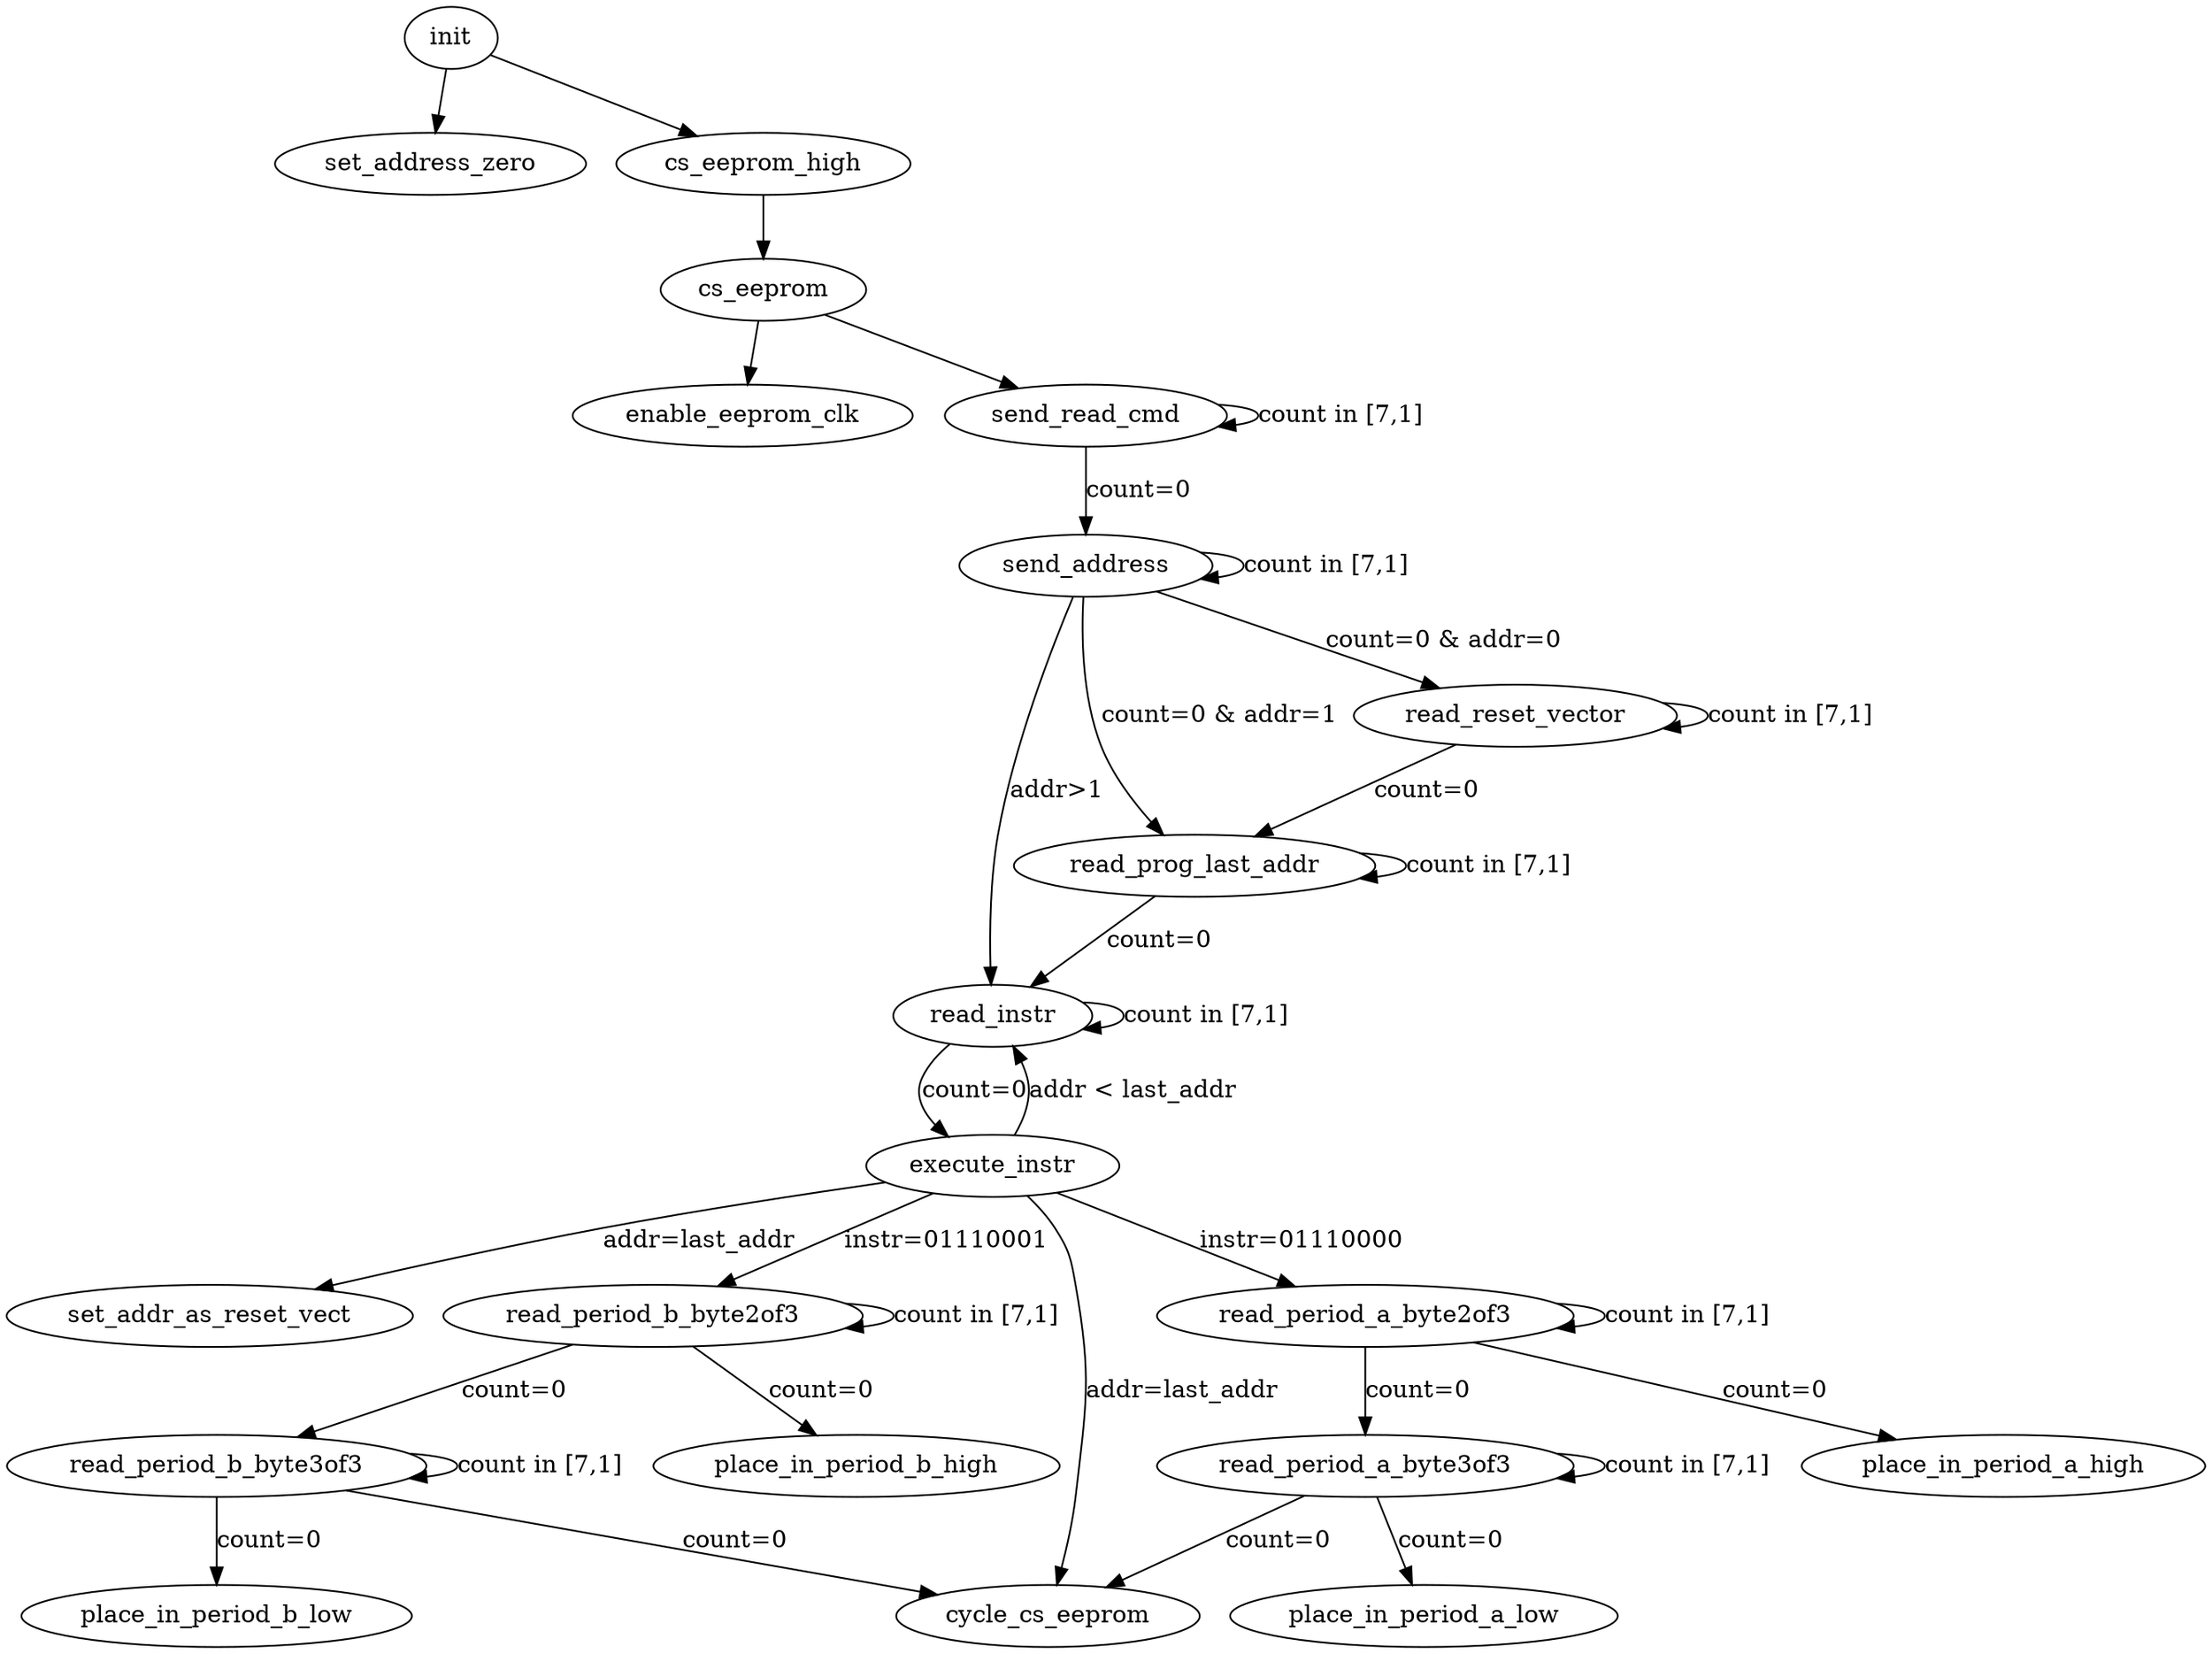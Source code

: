 digraph vslc_fetch_cycle{
  init -> set_address_zero;
  init -> cs_eeprom_high;
  cs_eeprom_high -> cs_eeprom;
  cs_eeprom -> enable_eeprom_clk;
  cs_eeprom -> send_read_cmd;
  send_read_cmd -> send_read_cmd [label="count \in [7,1]"];
  send_read_cmd -> send_address [label="count=0"]
  send_address -> send_address [label="count \in [7,1]"];
  send_address -> read_reset_vector [label="count=0 & addr=0"];
  send_address -> read_prog_last_addr [label="count=0 & addr=1"];
  send_address -> read_instr [label="addr>1"];
  read_reset_vector -> read_reset_vector [label="count \in [7,1]"];
  read_reset_vector -> read_prog_last_addr [label="count=0"];
  read_prog_last_addr -> read_prog_last_addr [label="count \in [7,1]"];
  read_prog_last_addr -> read_instr [label="count=0"];
  read_instr -> read_instr [label="count \in [7,1]"];
  read_instr -> execute_instr [label="count=0"];
  execute_instr -> read_instr [label="addr < last_addr"];
  execute_instr -> set_addr_as_reset_vect [label="addr=last_addr"];
  execute_instr -> cycle_cs_eeprom [label="addr=last_addr"];

  execute_instr -> read_period_a_byte2of3 [label="instr=01110000"];
  read_period_a_byte2of3 -> read_period_a_byte2of3 [label="count \in [7,1]"];
  read_period_a_byte2of3 -> place_in_period_a_high [label="count=0"];
  read_period_a_byte2of3 -> read_period_a_byte3of3 [label="count=0"];
  read_period_a_byte3of3 -> read_period_a_byte3of3 [label="count \in [7,1]"];
  read_period_a_byte3of3 -> place_in_period_a_low [label="count=0"];
  read_period_a_byte3of3 -> cycle_cs_eeprom [label="count=0"];

  execute_instr -> read_period_b_byte2of3 [label="instr=01110001"];
  read_period_b_byte2of3 -> read_period_b_byte2of3 [label="count \in [7,1]"];
  read_period_b_byte2of3 -> place_in_period_b_high [label="count=0"];
  read_period_b_byte2of3 -> read_period_b_byte3of3 [label="count=0"];
  read_period_b_byte3of3 -> read_period_b_byte3of3 [label="count \in [7,1]"];
  read_period_b_byte3of3 -> place_in_period_b_low [label="count=0"];
  read_period_b_byte3of3 -> cycle_cs_eeprom [label="count=0"];
}
